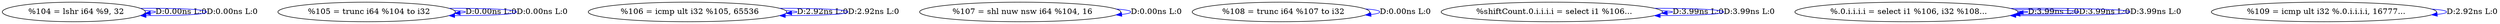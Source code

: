 digraph {
Node0x403cce0[label="  %104 = lshr i64 %9, 32"];
Node0x403cce0 -> Node0x403cce0[label="D:0.00ns L:0",color=blue];
Node0x403cce0 -> Node0x403cce0[label="D:0.00ns L:0",color=blue];
Node0x403cdc0[label="  %105 = trunc i64 %104 to i32"];
Node0x403cdc0 -> Node0x403cdc0[label="D:0.00ns L:0",color=blue];
Node0x403cdc0 -> Node0x403cdc0[label="D:0.00ns L:0",color=blue];
Node0x403cea0[label="  %106 = icmp ult i32 %105, 65536"];
Node0x403cea0 -> Node0x403cea0[label="D:2.92ns L:0",color=blue];
Node0x403cea0 -> Node0x403cea0[label="D:2.92ns L:0",color=blue];
Node0x403cf80[label="  %107 = shl nuw nsw i64 %104, 16"];
Node0x403cf80 -> Node0x403cf80[label="D:0.00ns L:0",color=blue];
Node0x403d060[label="  %108 = trunc i64 %107 to i32"];
Node0x403d060 -> Node0x403d060[label="D:0.00ns L:0",color=blue];
Node0x403d140[label="  %shiftCount.0.i.i.i.i = select i1 %106..."];
Node0x403d140 -> Node0x403d140[label="D:3.99ns L:0",color=blue];
Node0x403d140 -> Node0x403d140[label="D:3.99ns L:0",color=blue];
Node0x403d220[label="  %.0.i.i.i.i = select i1 %106, i32 %108..."];
Node0x403d220 -> Node0x403d220[label="D:3.99ns L:0",color=blue];
Node0x403d220 -> Node0x403d220[label="D:3.99ns L:0",color=blue];
Node0x403d220 -> Node0x403d220[label="D:3.99ns L:0",color=blue];
Node0x403d300[label="  %109 = icmp ult i32 %.0.i.i.i.i, 16777..."];
Node0x403d300 -> Node0x403d300[label="D:2.92ns L:0",color=blue];
}
